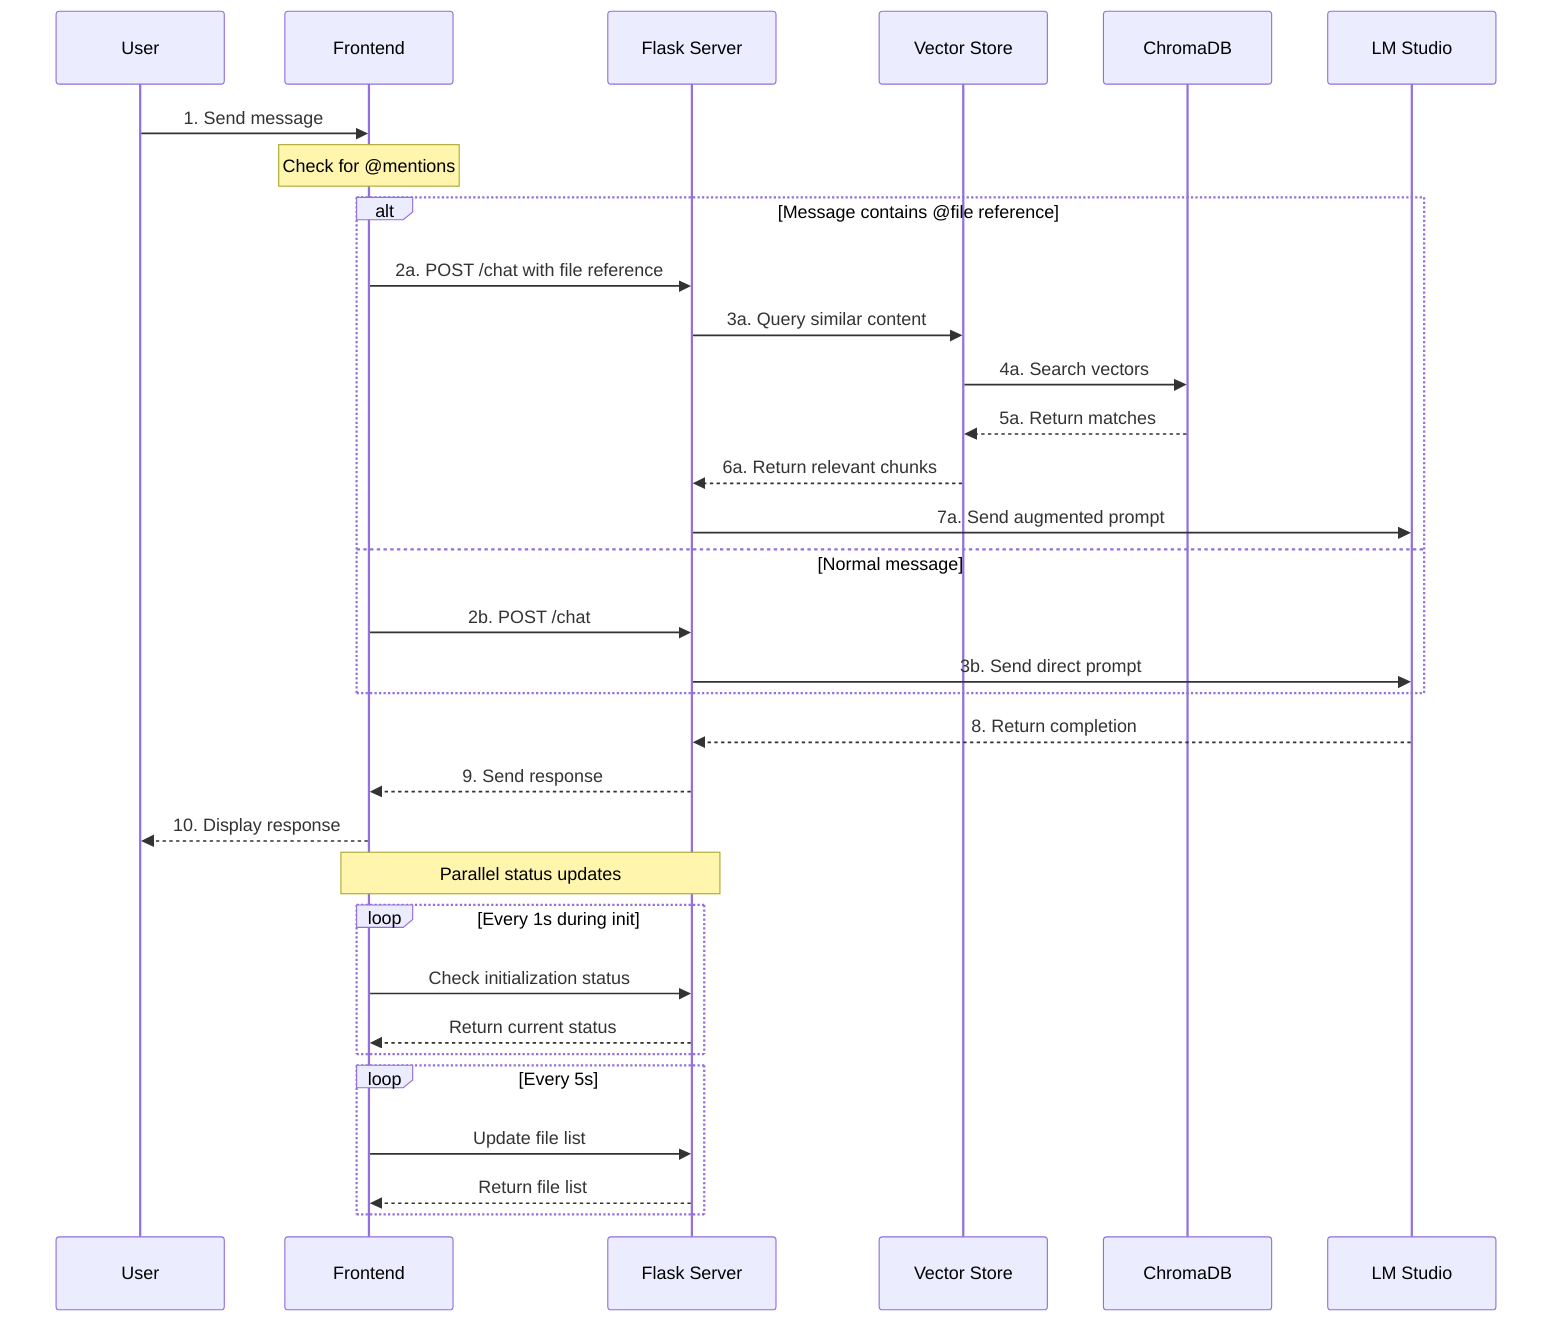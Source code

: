 sequenceDiagram
    participant U as User
    participant F as Frontend
    participant S as Flask Server
    participant V as Vector Store
    participant C as ChromaDB
    participant L as LM Studio

    U->>F: 1. Send message
    Note over F: Check for @mentions

    alt Message contains @file reference
        F->>S: 2a. POST /chat with file reference
        S->>V: 3a. Query similar content
        V->>C: 4a. Search vectors
        C-->>V: 5a. Return matches
        V-->>S: 6a. Return relevant chunks
        S->>L: 7a. Send augmented prompt
    else Normal message
        F->>S: 2b. POST /chat
        S->>L: 3b. Send direct prompt
    end

    L-->>S: 8. Return completion
    S-->>F: 9. Send response
    F-->>U: 10. Display response

    Note over F,S: Parallel status updates
    loop Every 1s during init
        F->>S: Check initialization status
        S-->>F: Return current status
    end
    
    loop Every 5s
        F->>S: Update file list
        S-->>F: Return file list
    end